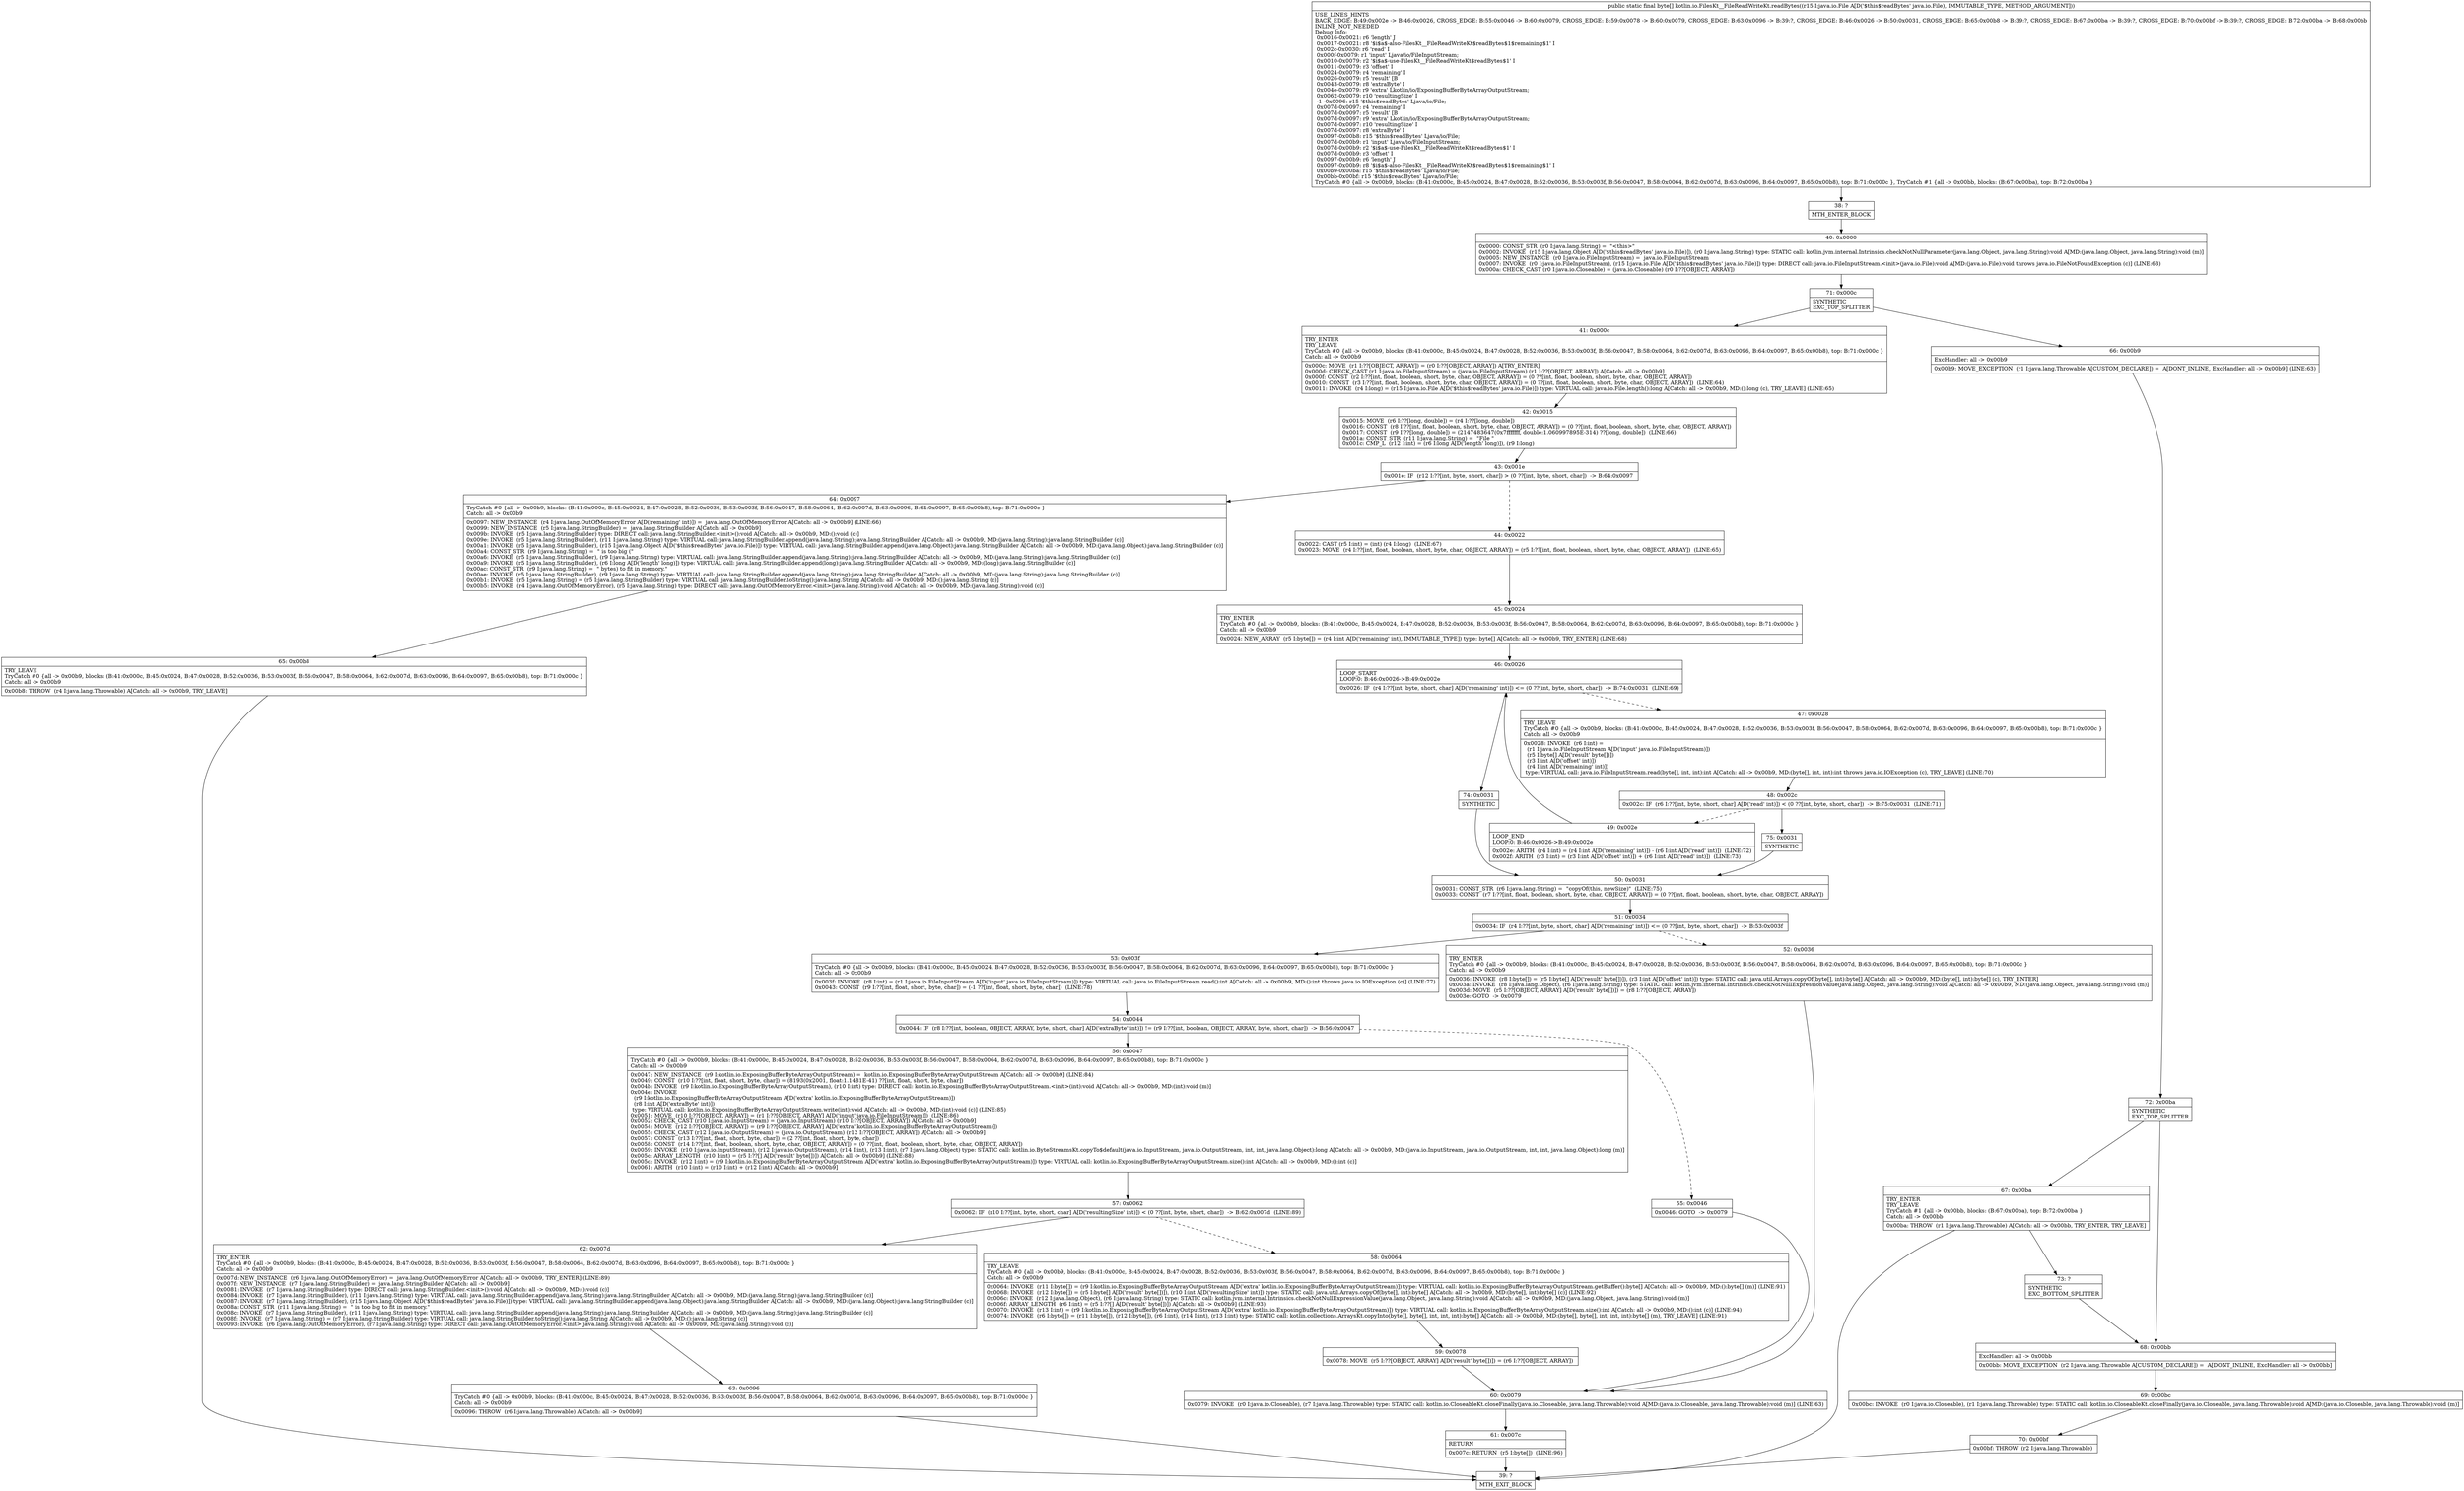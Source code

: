 digraph "CFG forkotlin.io.FilesKt__FileReadWriteKt.readBytes(Ljava\/io\/File;)[B" {
Node_38 [shape=record,label="{38\:\ ?|MTH_ENTER_BLOCK\l}"];
Node_40 [shape=record,label="{40\:\ 0x0000|0x0000: CONST_STR  (r0 I:java.lang.String) =  \"\<this\>\" \l0x0002: INVOKE  (r15 I:java.lang.Object A[D('$this$readBytes' java.io.File)]), (r0 I:java.lang.String) type: STATIC call: kotlin.jvm.internal.Intrinsics.checkNotNullParameter(java.lang.Object, java.lang.String):void A[MD:(java.lang.Object, java.lang.String):void (m)]\l0x0005: NEW_INSTANCE  (r0 I:java.io.FileInputStream) =  java.io.FileInputStream \l0x0007: INVOKE  (r0 I:java.io.FileInputStream), (r15 I:java.io.File A[D('$this$readBytes' java.io.File)]) type: DIRECT call: java.io.FileInputStream.\<init\>(java.io.File):void A[MD:(java.io.File):void throws java.io.FileNotFoundException (c)] (LINE:63)\l0x000a: CHECK_CAST (r0 I:java.io.Closeable) = (java.io.Closeable) (r0 I:??[OBJECT, ARRAY]) \l}"];
Node_71 [shape=record,label="{71\:\ 0x000c|SYNTHETIC\lEXC_TOP_SPLITTER\l}"];
Node_41 [shape=record,label="{41\:\ 0x000c|TRY_ENTER\lTRY_LEAVE\lTryCatch #0 \{all \-\> 0x00b9, blocks: (B:41:0x000c, B:45:0x0024, B:47:0x0028, B:52:0x0036, B:53:0x003f, B:56:0x0047, B:58:0x0064, B:62:0x007d, B:63:0x0096, B:64:0x0097, B:65:0x00b8), top: B:71:0x000c \}\lCatch: all \-\> 0x00b9\l|0x000c: MOVE  (r1 I:??[OBJECT, ARRAY]) = (r0 I:??[OBJECT, ARRAY]) A[TRY_ENTER]\l0x000d: CHECK_CAST (r1 I:java.io.FileInputStream) = (java.io.FileInputStream) (r1 I:??[OBJECT, ARRAY]) A[Catch: all \-\> 0x00b9]\l0x000f: CONST  (r2 I:??[int, float, boolean, short, byte, char, OBJECT, ARRAY]) = (0 ??[int, float, boolean, short, byte, char, OBJECT, ARRAY]) \l0x0010: CONST  (r3 I:??[int, float, boolean, short, byte, char, OBJECT, ARRAY]) = (0 ??[int, float, boolean, short, byte, char, OBJECT, ARRAY])  (LINE:64)\l0x0011: INVOKE  (r4 I:long) = (r15 I:java.io.File A[D('$this$readBytes' java.io.File)]) type: VIRTUAL call: java.io.File.length():long A[Catch: all \-\> 0x00b9, MD:():long (c), TRY_LEAVE] (LINE:65)\l}"];
Node_42 [shape=record,label="{42\:\ 0x0015|0x0015: MOVE  (r6 I:??[long, double]) = (r4 I:??[long, double]) \l0x0016: CONST  (r8 I:??[int, float, boolean, short, byte, char, OBJECT, ARRAY]) = (0 ??[int, float, boolean, short, byte, char, OBJECT, ARRAY]) \l0x0017: CONST  (r9 I:??[long, double]) = (2147483647(0x7fffffff, double:1.060997895E\-314) ??[long, double])  (LINE:66)\l0x001a: CONST_STR  (r11 I:java.lang.String) =  \"File \" \l0x001c: CMP_L  (r12 I:int) = (r6 I:long A[D('length' long)]), (r9 I:long) \l}"];
Node_43 [shape=record,label="{43\:\ 0x001e|0x001e: IF  (r12 I:??[int, byte, short, char]) \> (0 ??[int, byte, short, char])  \-\> B:64:0x0097 \l}"];
Node_44 [shape=record,label="{44\:\ 0x0022|0x0022: CAST (r5 I:int) = (int) (r4 I:long)  (LINE:67)\l0x0023: MOVE  (r4 I:??[int, float, boolean, short, byte, char, OBJECT, ARRAY]) = (r5 I:??[int, float, boolean, short, byte, char, OBJECT, ARRAY])  (LINE:65)\l}"];
Node_45 [shape=record,label="{45\:\ 0x0024|TRY_ENTER\lTryCatch #0 \{all \-\> 0x00b9, blocks: (B:41:0x000c, B:45:0x0024, B:47:0x0028, B:52:0x0036, B:53:0x003f, B:56:0x0047, B:58:0x0064, B:62:0x007d, B:63:0x0096, B:64:0x0097, B:65:0x00b8), top: B:71:0x000c \}\lCatch: all \-\> 0x00b9\l|0x0024: NEW_ARRAY  (r5 I:byte[]) = (r4 I:int A[D('remaining' int), IMMUTABLE_TYPE]) type: byte[] A[Catch: all \-\> 0x00b9, TRY_ENTER] (LINE:68)\l}"];
Node_46 [shape=record,label="{46\:\ 0x0026|LOOP_START\lLOOP:0: B:46:0x0026\-\>B:49:0x002e\l|0x0026: IF  (r4 I:??[int, byte, short, char] A[D('remaining' int)]) \<= (0 ??[int, byte, short, char])  \-\> B:74:0x0031  (LINE:69)\l}"];
Node_47 [shape=record,label="{47\:\ 0x0028|TRY_LEAVE\lTryCatch #0 \{all \-\> 0x00b9, blocks: (B:41:0x000c, B:45:0x0024, B:47:0x0028, B:52:0x0036, B:53:0x003f, B:56:0x0047, B:58:0x0064, B:62:0x007d, B:63:0x0096, B:64:0x0097, B:65:0x00b8), top: B:71:0x000c \}\lCatch: all \-\> 0x00b9\l|0x0028: INVOKE  (r6 I:int) = \l  (r1 I:java.io.FileInputStream A[D('input' java.io.FileInputStream)])\l  (r5 I:byte[] A[D('result' byte[])])\l  (r3 I:int A[D('offset' int)])\l  (r4 I:int A[D('remaining' int)])\l type: VIRTUAL call: java.io.FileInputStream.read(byte[], int, int):int A[Catch: all \-\> 0x00b9, MD:(byte[], int, int):int throws java.io.IOException (c), TRY_LEAVE] (LINE:70)\l}"];
Node_48 [shape=record,label="{48\:\ 0x002c|0x002c: IF  (r6 I:??[int, byte, short, char] A[D('read' int)]) \< (0 ??[int, byte, short, char])  \-\> B:75:0x0031  (LINE:71)\l}"];
Node_49 [shape=record,label="{49\:\ 0x002e|LOOP_END\lLOOP:0: B:46:0x0026\-\>B:49:0x002e\l|0x002e: ARITH  (r4 I:int) = (r4 I:int A[D('remaining' int)]) \- (r6 I:int A[D('read' int)])  (LINE:72)\l0x002f: ARITH  (r3 I:int) = (r3 I:int A[D('offset' int)]) + (r6 I:int A[D('read' int)])  (LINE:73)\l}"];
Node_75 [shape=record,label="{75\:\ 0x0031|SYNTHETIC\l}"];
Node_50 [shape=record,label="{50\:\ 0x0031|0x0031: CONST_STR  (r6 I:java.lang.String) =  \"copyOf(this, newSize)\"  (LINE:75)\l0x0033: CONST  (r7 I:??[int, float, boolean, short, byte, char, OBJECT, ARRAY]) = (0 ??[int, float, boolean, short, byte, char, OBJECT, ARRAY]) \l}"];
Node_51 [shape=record,label="{51\:\ 0x0034|0x0034: IF  (r4 I:??[int, byte, short, char] A[D('remaining' int)]) \<= (0 ??[int, byte, short, char])  \-\> B:53:0x003f \l}"];
Node_52 [shape=record,label="{52\:\ 0x0036|TRY_ENTER\lTryCatch #0 \{all \-\> 0x00b9, blocks: (B:41:0x000c, B:45:0x0024, B:47:0x0028, B:52:0x0036, B:53:0x003f, B:56:0x0047, B:58:0x0064, B:62:0x007d, B:63:0x0096, B:64:0x0097, B:65:0x00b8), top: B:71:0x000c \}\lCatch: all \-\> 0x00b9\l|0x0036: INVOKE  (r8 I:byte[]) = (r5 I:byte[] A[D('result' byte[])]), (r3 I:int A[D('offset' int)]) type: STATIC call: java.util.Arrays.copyOf(byte[], int):byte[] A[Catch: all \-\> 0x00b9, MD:(byte[], int):byte[] (c), TRY_ENTER]\l0x003a: INVOKE  (r8 I:java.lang.Object), (r6 I:java.lang.String) type: STATIC call: kotlin.jvm.internal.Intrinsics.checkNotNullExpressionValue(java.lang.Object, java.lang.String):void A[Catch: all \-\> 0x00b9, MD:(java.lang.Object, java.lang.String):void (m)]\l0x003d: MOVE  (r5 I:??[OBJECT, ARRAY] A[D('result' byte[])]) = (r8 I:??[OBJECT, ARRAY]) \l0x003e: GOTO  \-\> 0x0079 \l}"];
Node_60 [shape=record,label="{60\:\ 0x0079|0x0079: INVOKE  (r0 I:java.io.Closeable), (r7 I:java.lang.Throwable) type: STATIC call: kotlin.io.CloseableKt.closeFinally(java.io.Closeable, java.lang.Throwable):void A[MD:(java.io.Closeable, java.lang.Throwable):void (m)] (LINE:63)\l}"];
Node_61 [shape=record,label="{61\:\ 0x007c|RETURN\l|0x007c: RETURN  (r5 I:byte[])  (LINE:96)\l}"];
Node_39 [shape=record,label="{39\:\ ?|MTH_EXIT_BLOCK\l}"];
Node_53 [shape=record,label="{53\:\ 0x003f|TryCatch #0 \{all \-\> 0x00b9, blocks: (B:41:0x000c, B:45:0x0024, B:47:0x0028, B:52:0x0036, B:53:0x003f, B:56:0x0047, B:58:0x0064, B:62:0x007d, B:63:0x0096, B:64:0x0097, B:65:0x00b8), top: B:71:0x000c \}\lCatch: all \-\> 0x00b9\l|0x003f: INVOKE  (r8 I:int) = (r1 I:java.io.FileInputStream A[D('input' java.io.FileInputStream)]) type: VIRTUAL call: java.io.FileInputStream.read():int A[Catch: all \-\> 0x00b9, MD:():int throws java.io.IOException (c)] (LINE:77)\l0x0043: CONST  (r9 I:??[int, float, short, byte, char]) = (\-1 ??[int, float, short, byte, char])  (LINE:78)\l}"];
Node_54 [shape=record,label="{54\:\ 0x0044|0x0044: IF  (r8 I:??[int, boolean, OBJECT, ARRAY, byte, short, char] A[D('extraByte' int)]) != (r9 I:??[int, boolean, OBJECT, ARRAY, byte, short, char])  \-\> B:56:0x0047 \l}"];
Node_55 [shape=record,label="{55\:\ 0x0046|0x0046: GOTO  \-\> 0x0079 \l}"];
Node_56 [shape=record,label="{56\:\ 0x0047|TryCatch #0 \{all \-\> 0x00b9, blocks: (B:41:0x000c, B:45:0x0024, B:47:0x0028, B:52:0x0036, B:53:0x003f, B:56:0x0047, B:58:0x0064, B:62:0x007d, B:63:0x0096, B:64:0x0097, B:65:0x00b8), top: B:71:0x000c \}\lCatch: all \-\> 0x00b9\l|0x0047: NEW_INSTANCE  (r9 I:kotlin.io.ExposingBufferByteArrayOutputStream) =  kotlin.io.ExposingBufferByteArrayOutputStream A[Catch: all \-\> 0x00b9] (LINE:84)\l0x0049: CONST  (r10 I:??[int, float, short, byte, char]) = (8193(0x2001, float:1.1481E\-41) ??[int, float, short, byte, char]) \l0x004b: INVOKE  (r9 I:kotlin.io.ExposingBufferByteArrayOutputStream), (r10 I:int) type: DIRECT call: kotlin.io.ExposingBufferByteArrayOutputStream.\<init\>(int):void A[Catch: all \-\> 0x00b9, MD:(int):void (m)]\l0x004e: INVOKE  \l  (r9 I:kotlin.io.ExposingBufferByteArrayOutputStream A[D('extra' kotlin.io.ExposingBufferByteArrayOutputStream)])\l  (r8 I:int A[D('extraByte' int)])\l type: VIRTUAL call: kotlin.io.ExposingBufferByteArrayOutputStream.write(int):void A[Catch: all \-\> 0x00b9, MD:(int):void (c)] (LINE:85)\l0x0051: MOVE  (r10 I:??[OBJECT, ARRAY]) = (r1 I:??[OBJECT, ARRAY] A[D('input' java.io.FileInputStream)])  (LINE:86)\l0x0052: CHECK_CAST (r10 I:java.io.InputStream) = (java.io.InputStream) (r10 I:??[OBJECT, ARRAY]) A[Catch: all \-\> 0x00b9]\l0x0054: MOVE  (r12 I:??[OBJECT, ARRAY]) = (r9 I:??[OBJECT, ARRAY] A[D('extra' kotlin.io.ExposingBufferByteArrayOutputStream)]) \l0x0055: CHECK_CAST (r12 I:java.io.OutputStream) = (java.io.OutputStream) (r12 I:??[OBJECT, ARRAY]) A[Catch: all \-\> 0x00b9]\l0x0057: CONST  (r13 I:??[int, float, short, byte, char]) = (2 ??[int, float, short, byte, char]) \l0x0058: CONST  (r14 I:??[int, float, boolean, short, byte, char, OBJECT, ARRAY]) = (0 ??[int, float, boolean, short, byte, char, OBJECT, ARRAY]) \l0x0059: INVOKE  (r10 I:java.io.InputStream), (r12 I:java.io.OutputStream), (r14 I:int), (r13 I:int), (r7 I:java.lang.Object) type: STATIC call: kotlin.io.ByteStreamsKt.copyTo$default(java.io.InputStream, java.io.OutputStream, int, int, java.lang.Object):long A[Catch: all \-\> 0x00b9, MD:(java.io.InputStream, java.io.OutputStream, int, int, java.lang.Object):long (m)]\l0x005c: ARRAY_LENGTH  (r10 I:int) = (r5 I:??[] A[D('result' byte[])]) A[Catch: all \-\> 0x00b9] (LINE:88)\l0x005d: INVOKE  (r12 I:int) = (r9 I:kotlin.io.ExposingBufferByteArrayOutputStream A[D('extra' kotlin.io.ExposingBufferByteArrayOutputStream)]) type: VIRTUAL call: kotlin.io.ExposingBufferByteArrayOutputStream.size():int A[Catch: all \-\> 0x00b9, MD:():int (c)]\l0x0061: ARITH  (r10 I:int) = (r10 I:int) + (r12 I:int) A[Catch: all \-\> 0x00b9]\l}"];
Node_57 [shape=record,label="{57\:\ 0x0062|0x0062: IF  (r10 I:??[int, byte, short, char] A[D('resultingSize' int)]) \< (0 ??[int, byte, short, char])  \-\> B:62:0x007d  (LINE:89)\l}"];
Node_58 [shape=record,label="{58\:\ 0x0064|TRY_LEAVE\lTryCatch #0 \{all \-\> 0x00b9, blocks: (B:41:0x000c, B:45:0x0024, B:47:0x0028, B:52:0x0036, B:53:0x003f, B:56:0x0047, B:58:0x0064, B:62:0x007d, B:63:0x0096, B:64:0x0097, B:65:0x00b8), top: B:71:0x000c \}\lCatch: all \-\> 0x00b9\l|0x0064: INVOKE  (r11 I:byte[]) = (r9 I:kotlin.io.ExposingBufferByteArrayOutputStream A[D('extra' kotlin.io.ExposingBufferByteArrayOutputStream)]) type: VIRTUAL call: kotlin.io.ExposingBufferByteArrayOutputStream.getBuffer():byte[] A[Catch: all \-\> 0x00b9, MD:():byte[] (m)] (LINE:91)\l0x0068: INVOKE  (r12 I:byte[]) = (r5 I:byte[] A[D('result' byte[])]), (r10 I:int A[D('resultingSize' int)]) type: STATIC call: java.util.Arrays.copyOf(byte[], int):byte[] A[Catch: all \-\> 0x00b9, MD:(byte[], int):byte[] (c)] (LINE:92)\l0x006c: INVOKE  (r12 I:java.lang.Object), (r6 I:java.lang.String) type: STATIC call: kotlin.jvm.internal.Intrinsics.checkNotNullExpressionValue(java.lang.Object, java.lang.String):void A[Catch: all \-\> 0x00b9, MD:(java.lang.Object, java.lang.String):void (m)]\l0x006f: ARRAY_LENGTH  (r6 I:int) = (r5 I:??[] A[D('result' byte[])]) A[Catch: all \-\> 0x00b9] (LINE:93)\l0x0070: INVOKE  (r13 I:int) = (r9 I:kotlin.io.ExposingBufferByteArrayOutputStream A[D('extra' kotlin.io.ExposingBufferByteArrayOutputStream)]) type: VIRTUAL call: kotlin.io.ExposingBufferByteArrayOutputStream.size():int A[Catch: all \-\> 0x00b9, MD:():int (c)] (LINE:94)\l0x0074: INVOKE  (r6 I:byte[]) = (r11 I:byte[]), (r12 I:byte[]), (r6 I:int), (r14 I:int), (r13 I:int) type: STATIC call: kotlin.collections.ArraysKt.copyInto(byte[], byte[], int, int, int):byte[] A[Catch: all \-\> 0x00b9, MD:(byte[], byte[], int, int, int):byte[] (m), TRY_LEAVE] (LINE:91)\l}"];
Node_59 [shape=record,label="{59\:\ 0x0078|0x0078: MOVE  (r5 I:??[OBJECT, ARRAY] A[D('result' byte[])]) = (r6 I:??[OBJECT, ARRAY]) \l}"];
Node_62 [shape=record,label="{62\:\ 0x007d|TRY_ENTER\lTryCatch #0 \{all \-\> 0x00b9, blocks: (B:41:0x000c, B:45:0x0024, B:47:0x0028, B:52:0x0036, B:53:0x003f, B:56:0x0047, B:58:0x0064, B:62:0x007d, B:63:0x0096, B:64:0x0097, B:65:0x00b8), top: B:71:0x000c \}\lCatch: all \-\> 0x00b9\l|0x007d: NEW_INSTANCE  (r6 I:java.lang.OutOfMemoryError) =  java.lang.OutOfMemoryError A[Catch: all \-\> 0x00b9, TRY_ENTER] (LINE:89)\l0x007f: NEW_INSTANCE  (r7 I:java.lang.StringBuilder) =  java.lang.StringBuilder A[Catch: all \-\> 0x00b9]\l0x0081: INVOKE  (r7 I:java.lang.StringBuilder) type: DIRECT call: java.lang.StringBuilder.\<init\>():void A[Catch: all \-\> 0x00b9, MD:():void (c)]\l0x0084: INVOKE  (r7 I:java.lang.StringBuilder), (r11 I:java.lang.String) type: VIRTUAL call: java.lang.StringBuilder.append(java.lang.String):java.lang.StringBuilder A[Catch: all \-\> 0x00b9, MD:(java.lang.String):java.lang.StringBuilder (c)]\l0x0087: INVOKE  (r7 I:java.lang.StringBuilder), (r15 I:java.lang.Object A[D('$this$readBytes' java.io.File)]) type: VIRTUAL call: java.lang.StringBuilder.append(java.lang.Object):java.lang.StringBuilder A[Catch: all \-\> 0x00b9, MD:(java.lang.Object):java.lang.StringBuilder (c)]\l0x008a: CONST_STR  (r11 I:java.lang.String) =  \" is too big to fit in memory.\" \l0x008c: INVOKE  (r7 I:java.lang.StringBuilder), (r11 I:java.lang.String) type: VIRTUAL call: java.lang.StringBuilder.append(java.lang.String):java.lang.StringBuilder A[Catch: all \-\> 0x00b9, MD:(java.lang.String):java.lang.StringBuilder (c)]\l0x008f: INVOKE  (r7 I:java.lang.String) = (r7 I:java.lang.StringBuilder) type: VIRTUAL call: java.lang.StringBuilder.toString():java.lang.String A[Catch: all \-\> 0x00b9, MD:():java.lang.String (c)]\l0x0093: INVOKE  (r6 I:java.lang.OutOfMemoryError), (r7 I:java.lang.String) type: DIRECT call: java.lang.OutOfMemoryError.\<init\>(java.lang.String):void A[Catch: all \-\> 0x00b9, MD:(java.lang.String):void (c)]\l}"];
Node_63 [shape=record,label="{63\:\ 0x0096|TryCatch #0 \{all \-\> 0x00b9, blocks: (B:41:0x000c, B:45:0x0024, B:47:0x0028, B:52:0x0036, B:53:0x003f, B:56:0x0047, B:58:0x0064, B:62:0x007d, B:63:0x0096, B:64:0x0097, B:65:0x00b8), top: B:71:0x000c \}\lCatch: all \-\> 0x00b9\l|0x0096: THROW  (r6 I:java.lang.Throwable) A[Catch: all \-\> 0x00b9]\l}"];
Node_74 [shape=record,label="{74\:\ 0x0031|SYNTHETIC\l}"];
Node_64 [shape=record,label="{64\:\ 0x0097|TryCatch #0 \{all \-\> 0x00b9, blocks: (B:41:0x000c, B:45:0x0024, B:47:0x0028, B:52:0x0036, B:53:0x003f, B:56:0x0047, B:58:0x0064, B:62:0x007d, B:63:0x0096, B:64:0x0097, B:65:0x00b8), top: B:71:0x000c \}\lCatch: all \-\> 0x00b9\l|0x0097: NEW_INSTANCE  (r4 I:java.lang.OutOfMemoryError A[D('remaining' int)]) =  java.lang.OutOfMemoryError A[Catch: all \-\> 0x00b9] (LINE:66)\l0x0099: NEW_INSTANCE  (r5 I:java.lang.StringBuilder) =  java.lang.StringBuilder A[Catch: all \-\> 0x00b9]\l0x009b: INVOKE  (r5 I:java.lang.StringBuilder) type: DIRECT call: java.lang.StringBuilder.\<init\>():void A[Catch: all \-\> 0x00b9, MD:():void (c)]\l0x009e: INVOKE  (r5 I:java.lang.StringBuilder), (r11 I:java.lang.String) type: VIRTUAL call: java.lang.StringBuilder.append(java.lang.String):java.lang.StringBuilder A[Catch: all \-\> 0x00b9, MD:(java.lang.String):java.lang.StringBuilder (c)]\l0x00a1: INVOKE  (r5 I:java.lang.StringBuilder), (r15 I:java.lang.Object A[D('$this$readBytes' java.io.File)]) type: VIRTUAL call: java.lang.StringBuilder.append(java.lang.Object):java.lang.StringBuilder A[Catch: all \-\> 0x00b9, MD:(java.lang.Object):java.lang.StringBuilder (c)]\l0x00a4: CONST_STR  (r9 I:java.lang.String) =  \" is too big (\" \l0x00a6: INVOKE  (r5 I:java.lang.StringBuilder), (r9 I:java.lang.String) type: VIRTUAL call: java.lang.StringBuilder.append(java.lang.String):java.lang.StringBuilder A[Catch: all \-\> 0x00b9, MD:(java.lang.String):java.lang.StringBuilder (c)]\l0x00a9: INVOKE  (r5 I:java.lang.StringBuilder), (r6 I:long A[D('length' long)]) type: VIRTUAL call: java.lang.StringBuilder.append(long):java.lang.StringBuilder A[Catch: all \-\> 0x00b9, MD:(long):java.lang.StringBuilder (c)]\l0x00ac: CONST_STR  (r9 I:java.lang.String) =  \" bytes) to fit in memory.\" \l0x00ae: INVOKE  (r5 I:java.lang.StringBuilder), (r9 I:java.lang.String) type: VIRTUAL call: java.lang.StringBuilder.append(java.lang.String):java.lang.StringBuilder A[Catch: all \-\> 0x00b9, MD:(java.lang.String):java.lang.StringBuilder (c)]\l0x00b1: INVOKE  (r5 I:java.lang.String) = (r5 I:java.lang.StringBuilder) type: VIRTUAL call: java.lang.StringBuilder.toString():java.lang.String A[Catch: all \-\> 0x00b9, MD:():java.lang.String (c)]\l0x00b5: INVOKE  (r4 I:java.lang.OutOfMemoryError), (r5 I:java.lang.String) type: DIRECT call: java.lang.OutOfMemoryError.\<init\>(java.lang.String):void A[Catch: all \-\> 0x00b9, MD:(java.lang.String):void (c)]\l}"];
Node_65 [shape=record,label="{65\:\ 0x00b8|TRY_LEAVE\lTryCatch #0 \{all \-\> 0x00b9, blocks: (B:41:0x000c, B:45:0x0024, B:47:0x0028, B:52:0x0036, B:53:0x003f, B:56:0x0047, B:58:0x0064, B:62:0x007d, B:63:0x0096, B:64:0x0097, B:65:0x00b8), top: B:71:0x000c \}\lCatch: all \-\> 0x00b9\l|0x00b8: THROW  (r4 I:java.lang.Throwable) A[Catch: all \-\> 0x00b9, TRY_LEAVE]\l}"];
Node_66 [shape=record,label="{66\:\ 0x00b9|ExcHandler: all \-\> 0x00b9\l|0x00b9: MOVE_EXCEPTION  (r1 I:java.lang.Throwable A[CUSTOM_DECLARE]) =  A[DONT_INLINE, ExcHandler: all \-\> 0x00b9] (LINE:63)\l}"];
Node_72 [shape=record,label="{72\:\ 0x00ba|SYNTHETIC\lEXC_TOP_SPLITTER\l}"];
Node_67 [shape=record,label="{67\:\ 0x00ba|TRY_ENTER\lTRY_LEAVE\lTryCatch #1 \{all \-\> 0x00bb, blocks: (B:67:0x00ba), top: B:72:0x00ba \}\lCatch: all \-\> 0x00bb\l|0x00ba: THROW  (r1 I:java.lang.Throwable) A[Catch: all \-\> 0x00bb, TRY_ENTER, TRY_LEAVE]\l}"];
Node_73 [shape=record,label="{73\:\ ?|SYNTHETIC\lEXC_BOTTOM_SPLITTER\l}"];
Node_68 [shape=record,label="{68\:\ 0x00bb|ExcHandler: all \-\> 0x00bb\l|0x00bb: MOVE_EXCEPTION  (r2 I:java.lang.Throwable A[CUSTOM_DECLARE]) =  A[DONT_INLINE, ExcHandler: all \-\> 0x00bb]\l}"];
Node_69 [shape=record,label="{69\:\ 0x00bc|0x00bc: INVOKE  (r0 I:java.io.Closeable), (r1 I:java.lang.Throwable) type: STATIC call: kotlin.io.CloseableKt.closeFinally(java.io.Closeable, java.lang.Throwable):void A[MD:(java.io.Closeable, java.lang.Throwable):void (m)]\l}"];
Node_70 [shape=record,label="{70\:\ 0x00bf|0x00bf: THROW  (r2 I:java.lang.Throwable) \l}"];
MethodNode[shape=record,label="{public static final byte[] kotlin.io.FilesKt__FileReadWriteKt.readBytes((r15 I:java.io.File A[D('$this$readBytes' java.io.File), IMMUTABLE_TYPE, METHOD_ARGUMENT]))  | USE_LINES_HINTS\lBACK_EDGE: B:49:0x002e \-\> B:46:0x0026, CROSS_EDGE: B:55:0x0046 \-\> B:60:0x0079, CROSS_EDGE: B:59:0x0078 \-\> B:60:0x0079, CROSS_EDGE: B:63:0x0096 \-\> B:39:?, CROSS_EDGE: B:46:0x0026 \-\> B:50:0x0031, CROSS_EDGE: B:65:0x00b8 \-\> B:39:?, CROSS_EDGE: B:67:0x00ba \-\> B:39:?, CROSS_EDGE: B:70:0x00bf \-\> B:39:?, CROSS_EDGE: B:72:0x00ba \-\> B:68:0x00bb\lINLINE_NOT_NEEDED\lDebug Info:\l  0x0016\-0x0021: r6 'length' J\l  0x0017\-0x0021: r8 '$i$a$\-also\-FilesKt__FileReadWriteKt$readBytes$1$remaining$1' I\l  0x002c\-0x0030: r6 'read' I\l  0x000f\-0x0079: r1 'input' Ljava\/io\/FileInputStream;\l  0x0010\-0x0079: r2 '$i$a$\-use\-FilesKt__FileReadWriteKt$readBytes$1' I\l  0x0011\-0x0079: r3 'offset' I\l  0x0024\-0x0079: r4 'remaining' I\l  0x0026\-0x0079: r5 'result' [B\l  0x0043\-0x0079: r8 'extraByte' I\l  0x004e\-0x0079: r9 'extra' Lkotlin\/io\/ExposingBufferByteArrayOutputStream;\l  0x0062\-0x0079: r10 'resultingSize' I\l  \-1 \-0x0096: r15 '$this$readBytes' Ljava\/io\/File;\l  0x007d\-0x0097: r4 'remaining' I\l  0x007d\-0x0097: r5 'result' [B\l  0x007d\-0x0097: r9 'extra' Lkotlin\/io\/ExposingBufferByteArrayOutputStream;\l  0x007d\-0x0097: r10 'resultingSize' I\l  0x007d\-0x0097: r8 'extraByte' I\l  0x0097\-0x00b8: r15 '$this$readBytes' Ljava\/io\/File;\l  0x007d\-0x00b9: r1 'input' Ljava\/io\/FileInputStream;\l  0x007d\-0x00b9: r2 '$i$a$\-use\-FilesKt__FileReadWriteKt$readBytes$1' I\l  0x007d\-0x00b9: r3 'offset' I\l  0x0097\-0x00b9: r6 'length' J\l  0x0097\-0x00b9: r8 '$i$a$\-also\-FilesKt__FileReadWriteKt$readBytes$1$remaining$1' I\l  0x00b9\-0x00ba: r15 '$this$readBytes' Ljava\/io\/File;\l  0x00bb\-0x00bf: r15 '$this$readBytes' Ljava\/io\/File;\lTryCatch #0 \{all \-\> 0x00b9, blocks: (B:41:0x000c, B:45:0x0024, B:47:0x0028, B:52:0x0036, B:53:0x003f, B:56:0x0047, B:58:0x0064, B:62:0x007d, B:63:0x0096, B:64:0x0097, B:65:0x00b8), top: B:71:0x000c \}, TryCatch #1 \{all \-\> 0x00bb, blocks: (B:67:0x00ba), top: B:72:0x00ba \}\l}"];
MethodNode -> Node_38;Node_38 -> Node_40;
Node_40 -> Node_71;
Node_71 -> Node_41;
Node_71 -> Node_66;
Node_41 -> Node_42;
Node_42 -> Node_43;
Node_43 -> Node_44[style=dashed];
Node_43 -> Node_64;
Node_44 -> Node_45;
Node_45 -> Node_46;
Node_46 -> Node_47[style=dashed];
Node_46 -> Node_74;
Node_47 -> Node_48;
Node_48 -> Node_49[style=dashed];
Node_48 -> Node_75;
Node_49 -> Node_46;
Node_75 -> Node_50;
Node_50 -> Node_51;
Node_51 -> Node_52[style=dashed];
Node_51 -> Node_53;
Node_52 -> Node_60;
Node_60 -> Node_61;
Node_61 -> Node_39;
Node_53 -> Node_54;
Node_54 -> Node_55[style=dashed];
Node_54 -> Node_56;
Node_55 -> Node_60;
Node_56 -> Node_57;
Node_57 -> Node_58[style=dashed];
Node_57 -> Node_62;
Node_58 -> Node_59;
Node_59 -> Node_60;
Node_62 -> Node_63;
Node_63 -> Node_39;
Node_74 -> Node_50;
Node_64 -> Node_65;
Node_65 -> Node_39;
Node_66 -> Node_72;
Node_72 -> Node_67;
Node_72 -> Node_68;
Node_67 -> Node_39;
Node_67 -> Node_73;
Node_73 -> Node_68;
Node_68 -> Node_69;
Node_69 -> Node_70;
Node_70 -> Node_39;
}

